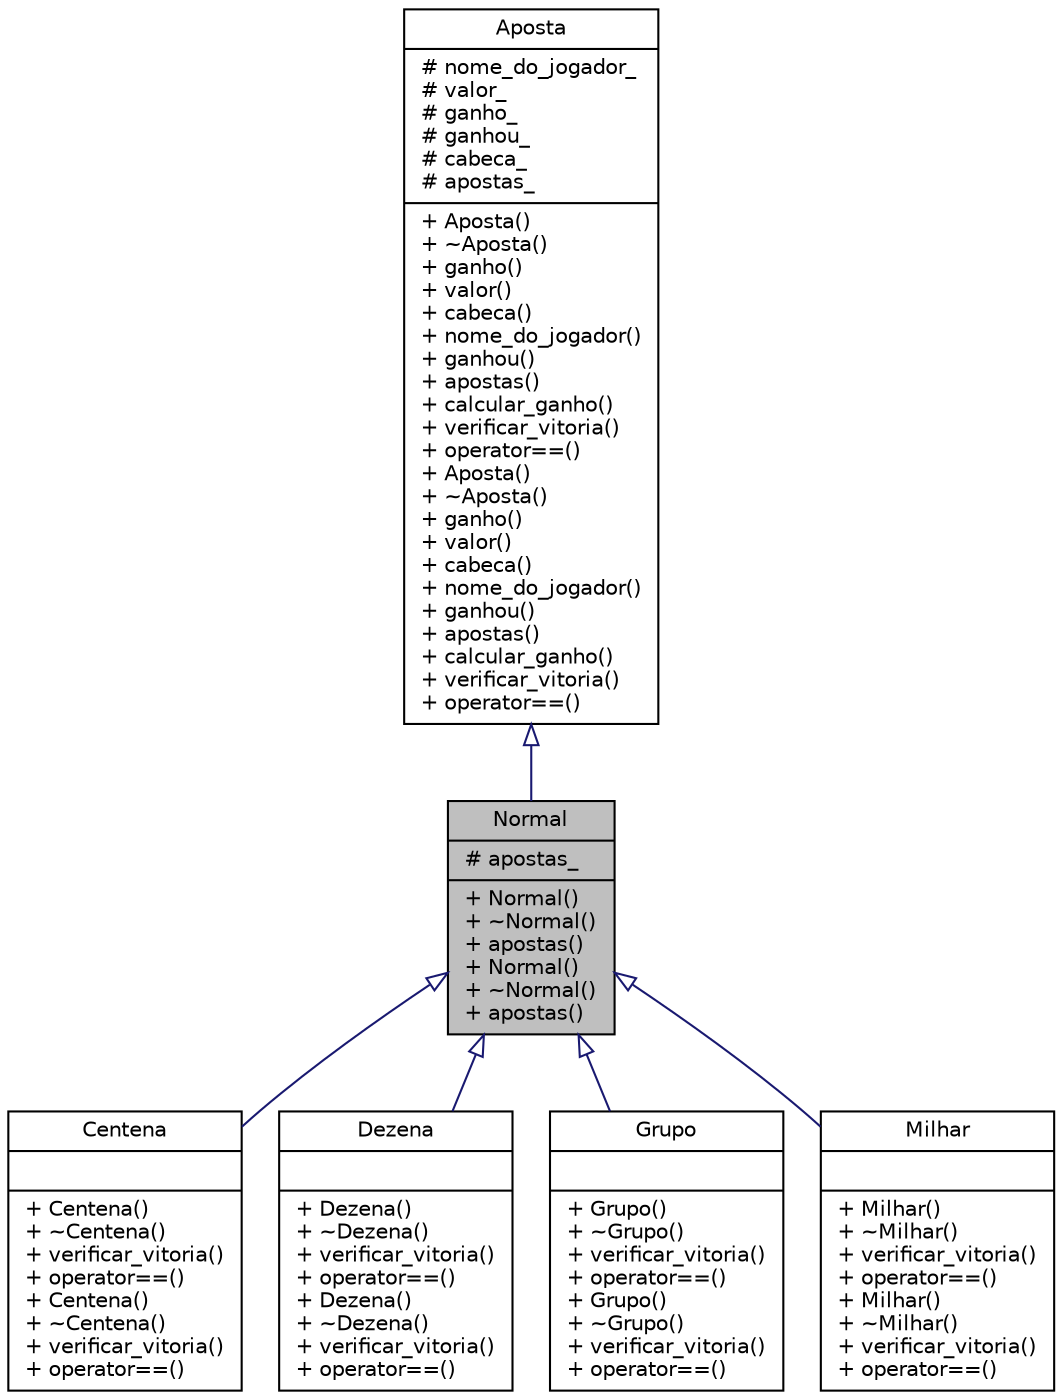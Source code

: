digraph "Normal"
{
 // LATEX_PDF_SIZE
  edge [fontname="Helvetica",fontsize="10",labelfontname="Helvetica",labelfontsize="10"];
  node [fontname="Helvetica",fontsize="10",shape=record];
  Node1 [label="{Normal\n|# apostas_\l|+ Normal()\l+ ~Normal()\l+ apostas()\l+ Normal()\l+ ~Normal()\l+ apostas()\l}",height=0.2,width=0.4,color="black", fillcolor="grey75", style="filled", fontcolor="black",tooltip="Classe que representa uma aposta do tipo Normal."];
  Node2 -> Node1 [dir="back",color="midnightblue",fontsize="10",style="solid",arrowtail="onormal",fontname="Helvetica"];
  Node2 [label="{Aposta\n|# nome_do_jogador_\l# valor_\l# ganho_\l# ganhou_\l# cabeca_\l# apostas_\l|+ Aposta()\l+ ~Aposta()\l+ ganho()\l+ valor()\l+ cabeca()\l+ nome_do_jogador()\l+ ganhou()\l+ apostas()\l+ calcular_ganho()\l+ verificar_vitoria()\l+ operator==()\l+ Aposta()\l+ ~Aposta()\l+ ganho()\l+ valor()\l+ cabeca()\l+ nome_do_jogador()\l+ ganhou()\l+ apostas()\l+ calcular_ganho()\l+ verificar_vitoria()\l+ operator==()\l}",height=0.2,width=0.4,color="black", fillcolor="white", style="filled",URL="$classAposta.html",tooltip="Classe abstrata que representa uma aposta."];
  Node1 -> Node3 [dir="back",color="midnightblue",fontsize="10",style="solid",arrowtail="onormal",fontname="Helvetica"];
  Node3 [label="{Centena\n||+ Centena()\l+ ~Centena()\l+ verificar_vitoria()\l+ operator==()\l+ Centena()\l+ ~Centena()\l+ verificar_vitoria()\l+ operator==()\l}",height=0.2,width=0.4,color="black", fillcolor="white", style="filled",URL="$classCentena.html",tooltip="Classe que representa uma aposta do tipo Centena."];
  Node1 -> Node4 [dir="back",color="midnightblue",fontsize="10",style="solid",arrowtail="onormal",fontname="Helvetica"];
  Node4 [label="{Dezena\n||+ Dezena()\l+ ~Dezena()\l+ verificar_vitoria()\l+ operator==()\l+ Dezena()\l+ ~Dezena()\l+ verificar_vitoria()\l+ operator==()\l}",height=0.2,width=0.4,color="black", fillcolor="white", style="filled",URL="$classDezena.html",tooltip="Classe que representa uma aposta do tipo Dezena."];
  Node1 -> Node5 [dir="back",color="midnightblue",fontsize="10",style="solid",arrowtail="onormal",fontname="Helvetica"];
  Node5 [label="{Grupo\n||+ Grupo()\l+ ~Grupo()\l+ verificar_vitoria()\l+ operator==()\l+ Grupo()\l+ ~Grupo()\l+ verificar_vitoria()\l+ operator==()\l}",height=0.2,width=0.4,color="black", fillcolor="white", style="filled",URL="$classGrupo.html",tooltip="Classe que representa uma aposta do tipo Grupo."];
  Node1 -> Node6 [dir="back",color="midnightblue",fontsize="10",style="solid",arrowtail="onormal",fontname="Helvetica"];
  Node6 [label="{Milhar\n||+ Milhar()\l+ ~Milhar()\l+ verificar_vitoria()\l+ operator==()\l+ Milhar()\l+ ~Milhar()\l+ verificar_vitoria()\l+ operator==()\l}",height=0.2,width=0.4,color="black", fillcolor="white", style="filled",URL="$classMilhar.html",tooltip="Classe que representa uma aposta do tipo Milhar."];
}
